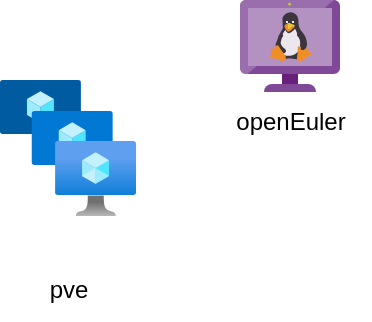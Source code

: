 <mxfile version="21.0.2" type="github">
  <diagram name="Page-1" id="M2xgEyWC5AHFK9O_ZeeU">
    <mxGraphModel dx="1434" dy="746" grid="1" gridSize="10" guides="1" tooltips="1" connect="1" arrows="1" fold="1" page="1" pageScale="1" pageWidth="850" pageHeight="1100" math="0" shadow="0">
      <root>
        <mxCell id="0" />
        <mxCell id="1" parent="0" />
        <mxCell id="SYluSCDROc4D1eWOvSDa-1" value="" style="aspect=fixed;html=1;points=[];align=center;image;fontSize=12;image=img/lib/azure2/compute/VM_Scale_Sets.svg;" vertex="1" parent="1">
          <mxGeometry x="210" y="320" width="68" height="68" as="geometry" />
        </mxCell>
        <mxCell id="SYluSCDROc4D1eWOvSDa-4" value="pve" style="text;html=1;align=center;verticalAlign=middle;resizable=0;points=[];autosize=1;strokeColor=none;fillColor=none;" vertex="1" parent="1">
          <mxGeometry x="224" y="410" width="40" height="30" as="geometry" />
        </mxCell>
        <mxCell id="SYluSCDROc4D1eWOvSDa-5" value="" style="sketch=0;aspect=fixed;html=1;points=[];align=center;image;fontSize=12;image=img/lib/mscae/VM_Linux_Non_Azure.svg;" vertex="1" parent="1">
          <mxGeometry x="330" y="280" width="50" height="46" as="geometry" />
        </mxCell>
        <mxCell id="SYluSCDROc4D1eWOvSDa-6" value="openEuler" style="text;html=1;align=center;verticalAlign=middle;resizable=0;points=[];autosize=1;strokeColor=none;fillColor=none;" vertex="1" parent="1">
          <mxGeometry x="315" y="326" width="80" height="30" as="geometry" />
        </mxCell>
      </root>
    </mxGraphModel>
  </diagram>
</mxfile>
